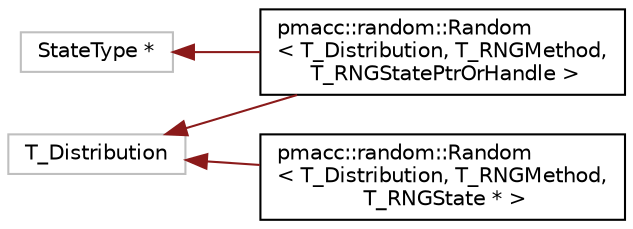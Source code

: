 digraph "Graphical Class Hierarchy"
{
 // LATEX_PDF_SIZE
  edge [fontname="Helvetica",fontsize="10",labelfontname="Helvetica",labelfontsize="10"];
  node [fontname="Helvetica",fontsize="10",shape=record];
  rankdir="LR";
  Node347 [label="StateType *",height=0.2,width=0.4,color="grey75", fillcolor="white", style="filled",tooltip=" "];
  Node347 -> Node0 [dir="back",color="firebrick4",fontsize="10",style="solid",fontname="Helvetica"];
  Node0 [label="pmacc::random::Random\l\< T_Distribution, T_RNGMethod,\l T_RNGStatePtrOrHandle \>",height=0.2,width=0.4,color="black", fillcolor="white", style="filled",URL="$structpmacc_1_1random_1_1_random.html",tooltip="Random Number Generator."];
  Node320 [label="T_Distribution",height=0.2,width=0.4,color="grey75", fillcolor="white", style="filled",tooltip=" "];
  Node320 -> Node0 [dir="back",color="firebrick4",fontsize="10",style="solid",fontname="Helvetica"];
  Node320 -> Node322 [dir="back",color="firebrick4",fontsize="10",style="solid",fontname="Helvetica"];
  Node322 [label="pmacc::random::Random\l\< T_Distribution, T_RNGMethod,\l T_RNGState * \>",height=0.2,width=0.4,color="black", fillcolor="white", style="filled",URL="$structpmacc_1_1random_1_1_random_3_01_t___distribution_00_01_t___r_n_g_method_00_01_t___r_n_g_state_01_5_01_4.html",tooltip="Specialization when the state is a pointer."];
}
